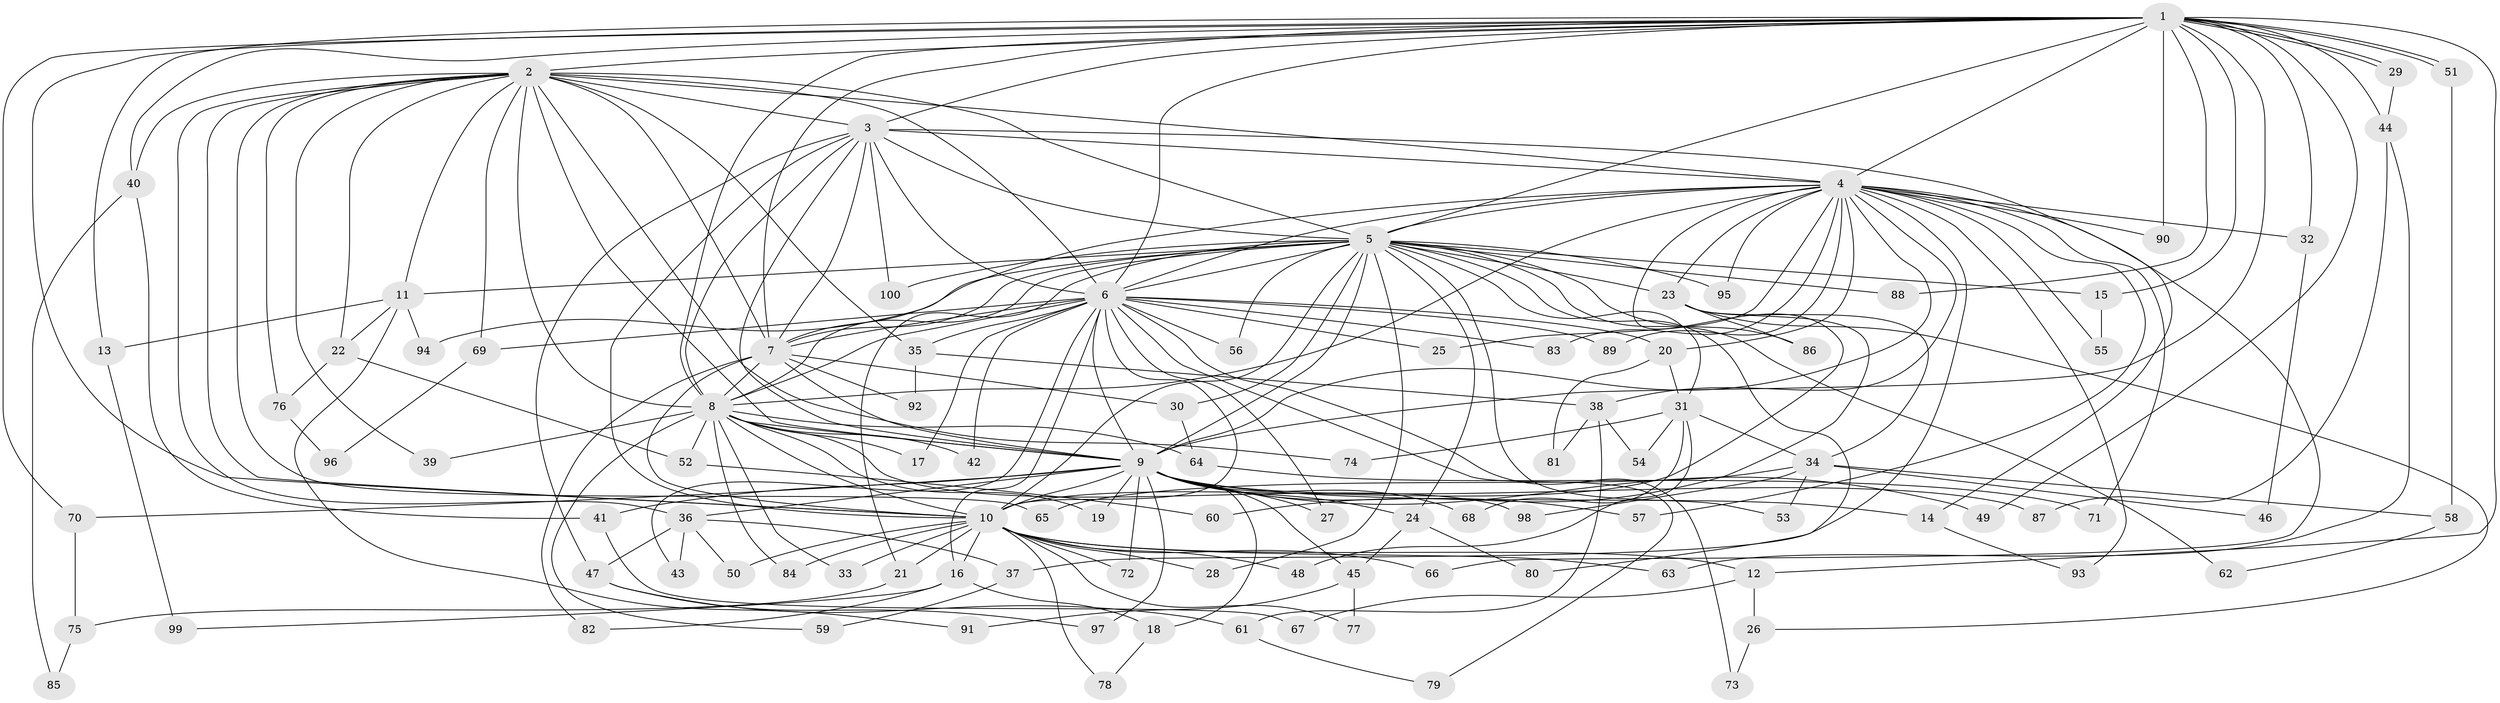 // coarse degree distribution, {6: 0.07317073170731707, 3: 0.21951219512195122, 8: 0.024390243902439025, 2: 0.24390243902439024, 4: 0.12195121951219512, 18: 0.07317073170731707, 17: 0.04878048780487805, 5: 0.0975609756097561, 7: 0.024390243902439025, 13: 0.024390243902439025, 15: 0.024390243902439025, 14: 0.024390243902439025}
// Generated by graph-tools (version 1.1) at 2025/36/03/04/25 23:36:19]
// undirected, 100 vertices, 225 edges
graph export_dot {
  node [color=gray90,style=filled];
  1;
  2;
  3;
  4;
  5;
  6;
  7;
  8;
  9;
  10;
  11;
  12;
  13;
  14;
  15;
  16;
  17;
  18;
  19;
  20;
  21;
  22;
  23;
  24;
  25;
  26;
  27;
  28;
  29;
  30;
  31;
  32;
  33;
  34;
  35;
  36;
  37;
  38;
  39;
  40;
  41;
  42;
  43;
  44;
  45;
  46;
  47;
  48;
  49;
  50;
  51;
  52;
  53;
  54;
  55;
  56;
  57;
  58;
  59;
  60;
  61;
  62;
  63;
  64;
  65;
  66;
  67;
  68;
  69;
  70;
  71;
  72;
  73;
  74;
  75;
  76;
  77;
  78;
  79;
  80;
  81;
  82;
  83;
  84;
  85;
  86;
  87;
  88;
  89;
  90;
  91;
  92;
  93;
  94;
  95;
  96;
  97;
  98;
  99;
  100;
  1 -- 2;
  1 -- 3;
  1 -- 4;
  1 -- 5;
  1 -- 6;
  1 -- 7;
  1 -- 8;
  1 -- 9;
  1 -- 10;
  1 -- 12;
  1 -- 13;
  1 -- 15;
  1 -- 29;
  1 -- 29;
  1 -- 32;
  1 -- 40;
  1 -- 44;
  1 -- 49;
  1 -- 51;
  1 -- 51;
  1 -- 70;
  1 -- 88;
  1 -- 90;
  2 -- 3;
  2 -- 4;
  2 -- 5;
  2 -- 6;
  2 -- 7;
  2 -- 8;
  2 -- 9;
  2 -- 10;
  2 -- 11;
  2 -- 22;
  2 -- 35;
  2 -- 36;
  2 -- 39;
  2 -- 40;
  2 -- 65;
  2 -- 69;
  2 -- 74;
  2 -- 76;
  3 -- 4;
  3 -- 5;
  3 -- 6;
  3 -- 7;
  3 -- 8;
  3 -- 9;
  3 -- 10;
  3 -- 14;
  3 -- 47;
  3 -- 100;
  4 -- 5;
  4 -- 6;
  4 -- 7;
  4 -- 8;
  4 -- 9;
  4 -- 10;
  4 -- 20;
  4 -- 23;
  4 -- 25;
  4 -- 32;
  4 -- 37;
  4 -- 38;
  4 -- 55;
  4 -- 57;
  4 -- 66;
  4 -- 71;
  4 -- 83;
  4 -- 89;
  4 -- 90;
  4 -- 93;
  4 -- 95;
  5 -- 6;
  5 -- 7;
  5 -- 8;
  5 -- 9;
  5 -- 10;
  5 -- 11;
  5 -- 15;
  5 -- 21;
  5 -- 23;
  5 -- 24;
  5 -- 28;
  5 -- 30;
  5 -- 31;
  5 -- 53;
  5 -- 56;
  5 -- 62;
  5 -- 80;
  5 -- 86;
  5 -- 88;
  5 -- 94;
  5 -- 95;
  5 -- 100;
  6 -- 7;
  6 -- 8;
  6 -- 9;
  6 -- 10;
  6 -- 16;
  6 -- 17;
  6 -- 20;
  6 -- 25;
  6 -- 27;
  6 -- 35;
  6 -- 42;
  6 -- 43;
  6 -- 56;
  6 -- 69;
  6 -- 73;
  6 -- 79;
  6 -- 83;
  6 -- 89;
  7 -- 8;
  7 -- 9;
  7 -- 10;
  7 -- 30;
  7 -- 82;
  7 -- 92;
  8 -- 9;
  8 -- 10;
  8 -- 17;
  8 -- 19;
  8 -- 33;
  8 -- 39;
  8 -- 42;
  8 -- 52;
  8 -- 59;
  8 -- 64;
  8 -- 84;
  8 -- 98;
  9 -- 10;
  9 -- 14;
  9 -- 18;
  9 -- 19;
  9 -- 24;
  9 -- 27;
  9 -- 36;
  9 -- 41;
  9 -- 45;
  9 -- 49;
  9 -- 57;
  9 -- 68;
  9 -- 70;
  9 -- 72;
  9 -- 87;
  9 -- 97;
  10 -- 12;
  10 -- 16;
  10 -- 21;
  10 -- 28;
  10 -- 33;
  10 -- 48;
  10 -- 50;
  10 -- 63;
  10 -- 66;
  10 -- 72;
  10 -- 77;
  10 -- 78;
  10 -- 84;
  11 -- 13;
  11 -- 22;
  11 -- 91;
  11 -- 94;
  12 -- 26;
  12 -- 67;
  13 -- 99;
  14 -- 93;
  15 -- 55;
  16 -- 18;
  16 -- 82;
  16 -- 99;
  18 -- 78;
  20 -- 31;
  20 -- 81;
  21 -- 75;
  22 -- 52;
  22 -- 76;
  23 -- 26;
  23 -- 34;
  23 -- 60;
  23 -- 86;
  24 -- 45;
  24 -- 80;
  26 -- 73;
  29 -- 44;
  30 -- 64;
  31 -- 34;
  31 -- 48;
  31 -- 54;
  31 -- 68;
  31 -- 74;
  32 -- 46;
  34 -- 46;
  34 -- 53;
  34 -- 58;
  34 -- 65;
  34 -- 98;
  35 -- 38;
  35 -- 92;
  36 -- 37;
  36 -- 43;
  36 -- 47;
  36 -- 50;
  37 -- 59;
  38 -- 54;
  38 -- 61;
  38 -- 81;
  40 -- 41;
  40 -- 85;
  41 -- 67;
  44 -- 63;
  44 -- 87;
  45 -- 77;
  45 -- 91;
  47 -- 61;
  47 -- 97;
  51 -- 58;
  52 -- 60;
  58 -- 62;
  61 -- 79;
  64 -- 71;
  69 -- 96;
  70 -- 75;
  75 -- 85;
  76 -- 96;
}
